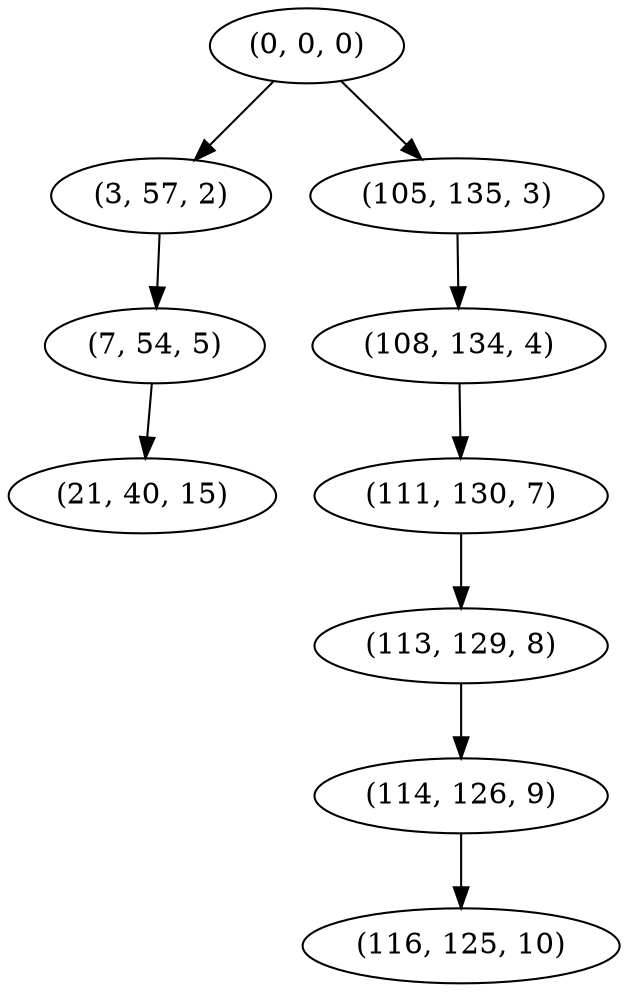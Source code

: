 digraph tree {
    "(0, 0, 0)";
    "(3, 57, 2)";
    "(7, 54, 5)";
    "(21, 40, 15)";
    "(105, 135, 3)";
    "(108, 134, 4)";
    "(111, 130, 7)";
    "(113, 129, 8)";
    "(114, 126, 9)";
    "(116, 125, 10)";
    "(0, 0, 0)" -> "(3, 57, 2)";
    "(0, 0, 0)" -> "(105, 135, 3)";
    "(3, 57, 2)" -> "(7, 54, 5)";
    "(7, 54, 5)" -> "(21, 40, 15)";
    "(105, 135, 3)" -> "(108, 134, 4)";
    "(108, 134, 4)" -> "(111, 130, 7)";
    "(111, 130, 7)" -> "(113, 129, 8)";
    "(113, 129, 8)" -> "(114, 126, 9)";
    "(114, 126, 9)" -> "(116, 125, 10)";
}
